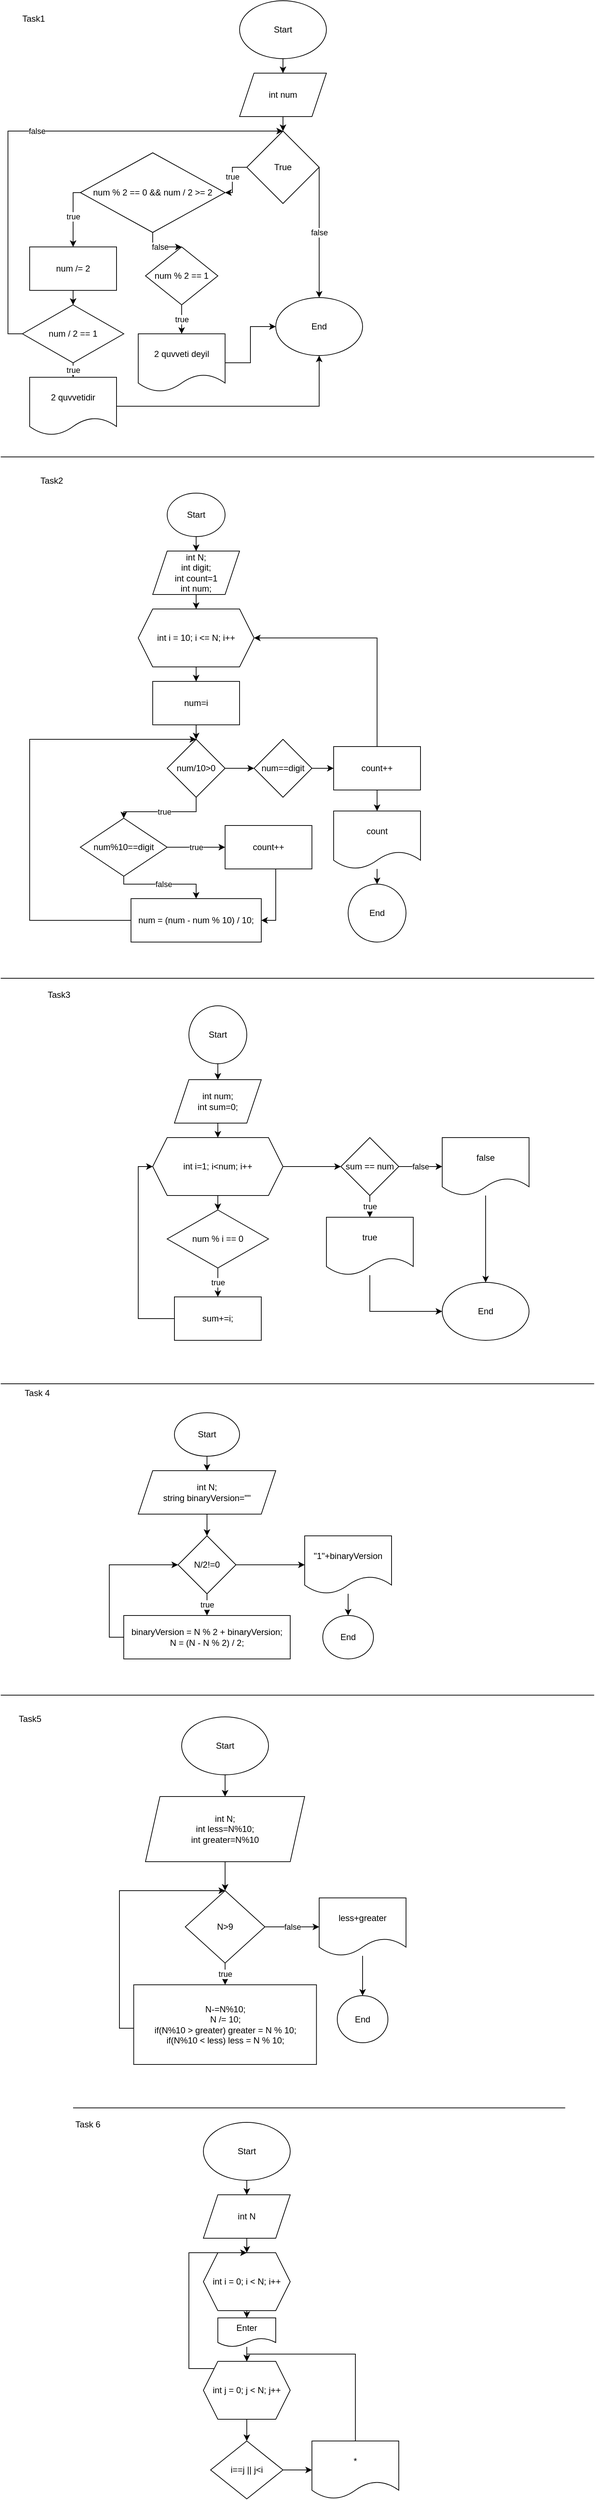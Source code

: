 <mxfile version="21.8.2" type="device">
  <diagram id="C5RBs43oDa-KdzZeNtuy" name="Page-1">
    <mxGraphModel dx="1175" dy="374" grid="1" gridSize="10" guides="1" tooltips="1" connect="1" arrows="1" fold="1" page="1" pageScale="1" pageWidth="827" pageHeight="1169" math="0" shadow="0">
      <root>
        <mxCell id="WIyWlLk6GJQsqaUBKTNV-0" />
        <mxCell id="WIyWlLk6GJQsqaUBKTNV-1" parent="WIyWlLk6GJQsqaUBKTNV-0" />
        <mxCell id="Xce7NXWaf9P5bJgNcWLV-2" value="" style="edgeStyle=orthogonalEdgeStyle;rounded=0;orthogonalLoop=1;jettySize=auto;html=1;" edge="1" parent="WIyWlLk6GJQsqaUBKTNV-1" source="Xce7NXWaf9P5bJgNcWLV-0" target="Xce7NXWaf9P5bJgNcWLV-1">
          <mxGeometry relative="1" as="geometry" />
        </mxCell>
        <mxCell id="Xce7NXWaf9P5bJgNcWLV-0" value="Start" style="ellipse;whiteSpace=wrap;html=1;" vertex="1" parent="WIyWlLk6GJQsqaUBKTNV-1">
          <mxGeometry x="310" y="10" width="120" height="80" as="geometry" />
        </mxCell>
        <mxCell id="Xce7NXWaf9P5bJgNcWLV-4" value="" style="edgeStyle=orthogonalEdgeStyle;rounded=0;orthogonalLoop=1;jettySize=auto;html=1;" edge="1" parent="WIyWlLk6GJQsqaUBKTNV-1" source="Xce7NXWaf9P5bJgNcWLV-1" target="Xce7NXWaf9P5bJgNcWLV-3">
          <mxGeometry relative="1" as="geometry" />
        </mxCell>
        <mxCell id="Xce7NXWaf9P5bJgNcWLV-1" value="int num" style="shape=parallelogram;perimeter=parallelogramPerimeter;whiteSpace=wrap;html=1;fixedSize=1;" vertex="1" parent="WIyWlLk6GJQsqaUBKTNV-1">
          <mxGeometry x="310" y="110" width="120" height="60" as="geometry" />
        </mxCell>
        <mxCell id="Xce7NXWaf9P5bJgNcWLV-6" value="true" style="edgeStyle=orthogonalEdgeStyle;rounded=0;orthogonalLoop=1;jettySize=auto;html=1;entryX=1;entryY=0.5;entryDx=0;entryDy=0;" edge="1" parent="WIyWlLk6GJQsqaUBKTNV-1" source="Xce7NXWaf9P5bJgNcWLV-3" target="Xce7NXWaf9P5bJgNcWLV-5">
          <mxGeometry relative="1" as="geometry" />
        </mxCell>
        <mxCell id="Xce7NXWaf9P5bJgNcWLV-22" value="false" style="edgeStyle=orthogonalEdgeStyle;rounded=0;orthogonalLoop=1;jettySize=auto;html=1;entryX=0.5;entryY=0;entryDx=0;entryDy=0;" edge="1" parent="WIyWlLk6GJQsqaUBKTNV-1" source="Xce7NXWaf9P5bJgNcWLV-3" target="Xce7NXWaf9P5bJgNcWLV-21">
          <mxGeometry relative="1" as="geometry">
            <Array as="points">
              <mxPoint x="420" y="420" />
            </Array>
          </mxGeometry>
        </mxCell>
        <mxCell id="Xce7NXWaf9P5bJgNcWLV-3" value="True" style="rhombus;whiteSpace=wrap;html=1;" vertex="1" parent="WIyWlLk6GJQsqaUBKTNV-1">
          <mxGeometry x="320" y="190" width="100" height="100" as="geometry" />
        </mxCell>
        <mxCell id="Xce7NXWaf9P5bJgNcWLV-8" value="true" style="edgeStyle=orthogonalEdgeStyle;rounded=0;orthogonalLoop=1;jettySize=auto;html=1;entryX=0.5;entryY=0;entryDx=0;entryDy=0;" edge="1" parent="WIyWlLk6GJQsqaUBKTNV-1" source="Xce7NXWaf9P5bJgNcWLV-5" target="Xce7NXWaf9P5bJgNcWLV-7">
          <mxGeometry relative="1" as="geometry">
            <Array as="points">
              <mxPoint x="80" y="275" />
            </Array>
          </mxGeometry>
        </mxCell>
        <mxCell id="Xce7NXWaf9P5bJgNcWLV-10" value="false" style="edgeStyle=orthogonalEdgeStyle;rounded=0;orthogonalLoop=1;jettySize=auto;html=1;" edge="1" parent="WIyWlLk6GJQsqaUBKTNV-1" source="Xce7NXWaf9P5bJgNcWLV-5" target="Xce7NXWaf9P5bJgNcWLV-9">
          <mxGeometry relative="1" as="geometry" />
        </mxCell>
        <mxCell id="Xce7NXWaf9P5bJgNcWLV-5" value="num % 2 == 0 &amp;amp;&amp;amp; num / 2 &amp;gt;= 2" style="rhombus;whiteSpace=wrap;html=1;" vertex="1" parent="WIyWlLk6GJQsqaUBKTNV-1">
          <mxGeometry x="90" y="220" width="200" height="110" as="geometry" />
        </mxCell>
        <mxCell id="Xce7NXWaf9P5bJgNcWLV-18" value="" style="edgeStyle=orthogonalEdgeStyle;rounded=0;orthogonalLoop=1;jettySize=auto;html=1;" edge="1" parent="WIyWlLk6GJQsqaUBKTNV-1" source="Xce7NXWaf9P5bJgNcWLV-7" target="Xce7NXWaf9P5bJgNcWLV-17">
          <mxGeometry relative="1" as="geometry" />
        </mxCell>
        <mxCell id="Xce7NXWaf9P5bJgNcWLV-7" value="num /= 2" style="rounded=0;whiteSpace=wrap;html=1;" vertex="1" parent="WIyWlLk6GJQsqaUBKTNV-1">
          <mxGeometry x="20" y="350" width="120" height="60" as="geometry" />
        </mxCell>
        <mxCell id="Xce7NXWaf9P5bJgNcWLV-13" value="true" style="edgeStyle=orthogonalEdgeStyle;rounded=0;orthogonalLoop=1;jettySize=auto;html=1;" edge="1" parent="WIyWlLk6GJQsqaUBKTNV-1" source="Xce7NXWaf9P5bJgNcWLV-9" target="Xce7NXWaf9P5bJgNcWLV-12">
          <mxGeometry relative="1" as="geometry" />
        </mxCell>
        <mxCell id="Xce7NXWaf9P5bJgNcWLV-9" value="num % 2 == 1" style="rhombus;whiteSpace=wrap;html=1;" vertex="1" parent="WIyWlLk6GJQsqaUBKTNV-1">
          <mxGeometry x="180" y="350" width="100" height="80" as="geometry" />
        </mxCell>
        <mxCell id="Xce7NXWaf9P5bJgNcWLV-24" style="edgeStyle=orthogonalEdgeStyle;rounded=0;orthogonalLoop=1;jettySize=auto;html=1;entryX=0;entryY=0.5;entryDx=0;entryDy=0;" edge="1" parent="WIyWlLk6GJQsqaUBKTNV-1" source="Xce7NXWaf9P5bJgNcWLV-12" target="Xce7NXWaf9P5bJgNcWLV-21">
          <mxGeometry relative="1" as="geometry" />
        </mxCell>
        <mxCell id="Xce7NXWaf9P5bJgNcWLV-12" value="2 quvveti deyil" style="shape=document;whiteSpace=wrap;html=1;boundedLbl=1;" vertex="1" parent="WIyWlLk6GJQsqaUBKTNV-1">
          <mxGeometry x="170" y="470" width="120" height="80" as="geometry" />
        </mxCell>
        <mxCell id="Xce7NXWaf9P5bJgNcWLV-20" value="true" style="edgeStyle=orthogonalEdgeStyle;rounded=0;orthogonalLoop=1;jettySize=auto;html=1;" edge="1" parent="WIyWlLk6GJQsqaUBKTNV-1" source="Xce7NXWaf9P5bJgNcWLV-17" target="Xce7NXWaf9P5bJgNcWLV-19">
          <mxGeometry relative="1" as="geometry" />
        </mxCell>
        <mxCell id="Xce7NXWaf9P5bJgNcWLV-25" value="false" style="edgeStyle=orthogonalEdgeStyle;rounded=0;orthogonalLoop=1;jettySize=auto;html=1;exitX=0;exitY=0.5;exitDx=0;exitDy=0;" edge="1" parent="WIyWlLk6GJQsqaUBKTNV-1" source="Xce7NXWaf9P5bJgNcWLV-17">
          <mxGeometry relative="1" as="geometry">
            <mxPoint x="370" y="190" as="targetPoint" />
            <mxPoint x="-10" y="470" as="sourcePoint" />
            <Array as="points">
              <mxPoint x="-10" y="470" />
              <mxPoint x="-10" y="190" />
            </Array>
          </mxGeometry>
        </mxCell>
        <mxCell id="Xce7NXWaf9P5bJgNcWLV-17" value="num / 2 == 1" style="rhombus;whiteSpace=wrap;html=1;rounded=0;" vertex="1" parent="WIyWlLk6GJQsqaUBKTNV-1">
          <mxGeometry x="10" y="430" width="140" height="80" as="geometry" />
        </mxCell>
        <mxCell id="Xce7NXWaf9P5bJgNcWLV-23" style="edgeStyle=orthogonalEdgeStyle;rounded=0;orthogonalLoop=1;jettySize=auto;html=1;entryX=0.5;entryY=1;entryDx=0;entryDy=0;" edge="1" parent="WIyWlLk6GJQsqaUBKTNV-1" source="Xce7NXWaf9P5bJgNcWLV-19" target="Xce7NXWaf9P5bJgNcWLV-21">
          <mxGeometry relative="1" as="geometry" />
        </mxCell>
        <mxCell id="Xce7NXWaf9P5bJgNcWLV-19" value="2 quvvetidir" style="shape=document;whiteSpace=wrap;html=1;boundedLbl=1;rounded=0;" vertex="1" parent="WIyWlLk6GJQsqaUBKTNV-1">
          <mxGeometry x="20" y="530" width="120" height="80" as="geometry" />
        </mxCell>
        <mxCell id="Xce7NXWaf9P5bJgNcWLV-21" value="End" style="ellipse;whiteSpace=wrap;html=1;" vertex="1" parent="WIyWlLk6GJQsqaUBKTNV-1">
          <mxGeometry x="360" y="420" width="120" height="80" as="geometry" />
        </mxCell>
        <mxCell id="Xce7NXWaf9P5bJgNcWLV-26" value="Task1" style="text;html=1;align=center;verticalAlign=middle;resizable=0;points=[];autosize=1;strokeColor=none;fillColor=none;" vertex="1" parent="WIyWlLk6GJQsqaUBKTNV-1">
          <mxGeometry y="20" width="50" height="30" as="geometry" />
        </mxCell>
        <mxCell id="Xce7NXWaf9P5bJgNcWLV-27" value="" style="endArrow=none;html=1;rounded=0;" edge="1" parent="WIyWlLk6GJQsqaUBKTNV-1">
          <mxGeometry width="50" height="50" relative="1" as="geometry">
            <mxPoint x="-20" y="640" as="sourcePoint" />
            <mxPoint x="800" y="640" as="targetPoint" />
          </mxGeometry>
        </mxCell>
        <mxCell id="Xce7NXWaf9P5bJgNcWLV-30" value="" style="edgeStyle=orthogonalEdgeStyle;rounded=0;orthogonalLoop=1;jettySize=auto;html=1;" edge="1" parent="WIyWlLk6GJQsqaUBKTNV-1" source="Xce7NXWaf9P5bJgNcWLV-28" target="Xce7NXWaf9P5bJgNcWLV-29">
          <mxGeometry relative="1" as="geometry" />
        </mxCell>
        <mxCell id="Xce7NXWaf9P5bJgNcWLV-28" value="Start" style="ellipse;whiteSpace=wrap;html=1;" vertex="1" parent="WIyWlLk6GJQsqaUBKTNV-1">
          <mxGeometry x="210" y="690" width="80" height="60" as="geometry" />
        </mxCell>
        <mxCell id="Xce7NXWaf9P5bJgNcWLV-34" value="" style="edgeStyle=orthogonalEdgeStyle;rounded=0;orthogonalLoop=1;jettySize=auto;html=1;" edge="1" parent="WIyWlLk6GJQsqaUBKTNV-1" source="Xce7NXWaf9P5bJgNcWLV-29" target="Xce7NXWaf9P5bJgNcWLV-33">
          <mxGeometry relative="1" as="geometry" />
        </mxCell>
        <mxCell id="Xce7NXWaf9P5bJgNcWLV-29" value="int N;&lt;br&gt;int digit;&lt;br&gt;int count=1&lt;br&gt;int num;" style="shape=parallelogram;perimeter=parallelogramPerimeter;whiteSpace=wrap;html=1;fixedSize=1;" vertex="1" parent="WIyWlLk6GJQsqaUBKTNV-1">
          <mxGeometry x="190" y="770" width="120" height="60" as="geometry" />
        </mxCell>
        <mxCell id="Xce7NXWaf9P5bJgNcWLV-36" value="" style="edgeStyle=orthogonalEdgeStyle;rounded=0;orthogonalLoop=1;jettySize=auto;html=1;" edge="1" parent="WIyWlLk6GJQsqaUBKTNV-1" source="Xce7NXWaf9P5bJgNcWLV-33" target="Xce7NXWaf9P5bJgNcWLV-35">
          <mxGeometry relative="1" as="geometry" />
        </mxCell>
        <mxCell id="Xce7NXWaf9P5bJgNcWLV-33" value="int i = 10; i &lt;= N; i++" style="shape=hexagon;perimeter=hexagonPerimeter2;whiteSpace=wrap;html=1;fixedSize=1;" vertex="1" parent="WIyWlLk6GJQsqaUBKTNV-1">
          <mxGeometry x="170" y="850" width="160" height="80" as="geometry" />
        </mxCell>
        <mxCell id="Xce7NXWaf9P5bJgNcWLV-38" value="" style="edgeStyle=orthogonalEdgeStyle;rounded=0;orthogonalLoop=1;jettySize=auto;html=1;" edge="1" parent="WIyWlLk6GJQsqaUBKTNV-1" source="Xce7NXWaf9P5bJgNcWLV-35" target="Xce7NXWaf9P5bJgNcWLV-37">
          <mxGeometry relative="1" as="geometry" />
        </mxCell>
        <mxCell id="Xce7NXWaf9P5bJgNcWLV-35" value="num=i" style="rounded=0;whiteSpace=wrap;html=1;" vertex="1" parent="WIyWlLk6GJQsqaUBKTNV-1">
          <mxGeometry x="190" y="950" width="120" height="60" as="geometry" />
        </mxCell>
        <mxCell id="Xce7NXWaf9P5bJgNcWLV-40" value="true" style="edgeStyle=orthogonalEdgeStyle;rounded=0;orthogonalLoop=1;jettySize=auto;html=1;" edge="1" parent="WIyWlLk6GJQsqaUBKTNV-1" source="Xce7NXWaf9P5bJgNcWLV-37" target="Xce7NXWaf9P5bJgNcWLV-39">
          <mxGeometry relative="1" as="geometry">
            <Array as="points">
              <mxPoint x="250" y="1130" />
              <mxPoint x="150" y="1130" />
            </Array>
          </mxGeometry>
        </mxCell>
        <mxCell id="Xce7NXWaf9P5bJgNcWLV-53" value="" style="edgeStyle=orthogonalEdgeStyle;rounded=0;orthogonalLoop=1;jettySize=auto;html=1;" edge="1" parent="WIyWlLk6GJQsqaUBKTNV-1" source="Xce7NXWaf9P5bJgNcWLV-37" target="Xce7NXWaf9P5bJgNcWLV-51">
          <mxGeometry relative="1" as="geometry" />
        </mxCell>
        <mxCell id="Xce7NXWaf9P5bJgNcWLV-37" value="num/10&amp;gt;0" style="rhombus;whiteSpace=wrap;html=1;rounded=0;" vertex="1" parent="WIyWlLk6GJQsqaUBKTNV-1">
          <mxGeometry x="210" y="1030" width="80" height="80" as="geometry" />
        </mxCell>
        <mxCell id="Xce7NXWaf9P5bJgNcWLV-42" value="true" style="edgeStyle=orthogonalEdgeStyle;rounded=0;orthogonalLoop=1;jettySize=auto;html=1;" edge="1" parent="WIyWlLk6GJQsqaUBKTNV-1" source="Xce7NXWaf9P5bJgNcWLV-39" target="Xce7NXWaf9P5bJgNcWLV-41">
          <mxGeometry relative="1" as="geometry" />
        </mxCell>
        <mxCell id="Xce7NXWaf9P5bJgNcWLV-45" value="false" style="edgeStyle=orthogonalEdgeStyle;rounded=0;orthogonalLoop=1;jettySize=auto;html=1;" edge="1" parent="WIyWlLk6GJQsqaUBKTNV-1" source="Xce7NXWaf9P5bJgNcWLV-39" target="Xce7NXWaf9P5bJgNcWLV-44">
          <mxGeometry relative="1" as="geometry">
            <Array as="points">
              <mxPoint x="150" y="1230" />
              <mxPoint x="250" y="1230" />
            </Array>
          </mxGeometry>
        </mxCell>
        <mxCell id="Xce7NXWaf9P5bJgNcWLV-39" value="num%10==digit" style="rhombus;whiteSpace=wrap;html=1;rounded=0;" vertex="1" parent="WIyWlLk6GJQsqaUBKTNV-1">
          <mxGeometry x="90" y="1139" width="120" height="80" as="geometry" />
        </mxCell>
        <mxCell id="Xce7NXWaf9P5bJgNcWLV-46" style="edgeStyle=orthogonalEdgeStyle;rounded=0;orthogonalLoop=1;jettySize=auto;html=1;entryX=1;entryY=0.5;entryDx=0;entryDy=0;" edge="1" parent="WIyWlLk6GJQsqaUBKTNV-1" source="Xce7NXWaf9P5bJgNcWLV-41" target="Xce7NXWaf9P5bJgNcWLV-44">
          <mxGeometry relative="1" as="geometry">
            <Array as="points">
              <mxPoint x="360" y="1280" />
            </Array>
          </mxGeometry>
        </mxCell>
        <mxCell id="Xce7NXWaf9P5bJgNcWLV-41" value="count++" style="whiteSpace=wrap;html=1;rounded=0;" vertex="1" parent="WIyWlLk6GJQsqaUBKTNV-1">
          <mxGeometry x="290" y="1149" width="120" height="60" as="geometry" />
        </mxCell>
        <mxCell id="Xce7NXWaf9P5bJgNcWLV-48" style="edgeStyle=orthogonalEdgeStyle;rounded=0;orthogonalLoop=1;jettySize=auto;html=1;entryX=0.5;entryY=0;entryDx=0;entryDy=0;" edge="1" parent="WIyWlLk6GJQsqaUBKTNV-1" source="Xce7NXWaf9P5bJgNcWLV-44" target="Xce7NXWaf9P5bJgNcWLV-37">
          <mxGeometry relative="1" as="geometry">
            <Array as="points">
              <mxPoint x="20" y="1280" />
              <mxPoint x="20" y="1030" />
            </Array>
          </mxGeometry>
        </mxCell>
        <mxCell id="Xce7NXWaf9P5bJgNcWLV-44" value="num = (num - num % 10) / 10;" style="whiteSpace=wrap;html=1;rounded=0;" vertex="1" parent="WIyWlLk6GJQsqaUBKTNV-1">
          <mxGeometry x="160" y="1250" width="180" height="60" as="geometry" />
        </mxCell>
        <mxCell id="Xce7NXWaf9P5bJgNcWLV-55" value="" style="edgeStyle=orthogonalEdgeStyle;rounded=0;orthogonalLoop=1;jettySize=auto;html=1;" edge="1" parent="WIyWlLk6GJQsqaUBKTNV-1" source="Xce7NXWaf9P5bJgNcWLV-51" target="Xce7NXWaf9P5bJgNcWLV-54">
          <mxGeometry relative="1" as="geometry" />
        </mxCell>
        <mxCell id="Xce7NXWaf9P5bJgNcWLV-51" value="num==digit" style="rhombus;whiteSpace=wrap;html=1;" vertex="1" parent="WIyWlLk6GJQsqaUBKTNV-1">
          <mxGeometry x="330" y="1030" width="80" height="80" as="geometry" />
        </mxCell>
        <mxCell id="Xce7NXWaf9P5bJgNcWLV-57" style="edgeStyle=orthogonalEdgeStyle;rounded=0;orthogonalLoop=1;jettySize=auto;html=1;entryX=1;entryY=0.5;entryDx=0;entryDy=0;" edge="1" parent="WIyWlLk6GJQsqaUBKTNV-1" source="Xce7NXWaf9P5bJgNcWLV-54" target="Xce7NXWaf9P5bJgNcWLV-33">
          <mxGeometry relative="1" as="geometry">
            <Array as="points">
              <mxPoint x="500" y="890" />
            </Array>
          </mxGeometry>
        </mxCell>
        <mxCell id="Xce7NXWaf9P5bJgNcWLV-59" value="" style="edgeStyle=orthogonalEdgeStyle;rounded=0;orthogonalLoop=1;jettySize=auto;html=1;" edge="1" parent="WIyWlLk6GJQsqaUBKTNV-1" source="Xce7NXWaf9P5bJgNcWLV-54" target="Xce7NXWaf9P5bJgNcWLV-58">
          <mxGeometry relative="1" as="geometry" />
        </mxCell>
        <mxCell id="Xce7NXWaf9P5bJgNcWLV-54" value="count++" style="whiteSpace=wrap;html=1;" vertex="1" parent="WIyWlLk6GJQsqaUBKTNV-1">
          <mxGeometry x="440" y="1040" width="120" height="60" as="geometry" />
        </mxCell>
        <mxCell id="Xce7NXWaf9P5bJgNcWLV-61" value="" style="edgeStyle=orthogonalEdgeStyle;rounded=0;orthogonalLoop=1;jettySize=auto;html=1;" edge="1" parent="WIyWlLk6GJQsqaUBKTNV-1" source="Xce7NXWaf9P5bJgNcWLV-58" target="Xce7NXWaf9P5bJgNcWLV-60">
          <mxGeometry relative="1" as="geometry" />
        </mxCell>
        <mxCell id="Xce7NXWaf9P5bJgNcWLV-58" value="count" style="shape=document;whiteSpace=wrap;html=1;boundedLbl=1;" vertex="1" parent="WIyWlLk6GJQsqaUBKTNV-1">
          <mxGeometry x="440" y="1129" width="120" height="80" as="geometry" />
        </mxCell>
        <mxCell id="Xce7NXWaf9P5bJgNcWLV-60" value="End" style="ellipse;whiteSpace=wrap;html=1;" vertex="1" parent="WIyWlLk6GJQsqaUBKTNV-1">
          <mxGeometry x="460" y="1230" width="80" height="80" as="geometry" />
        </mxCell>
        <mxCell id="Xce7NXWaf9P5bJgNcWLV-62" value="" style="endArrow=none;html=1;rounded=0;" edge="1" parent="WIyWlLk6GJQsqaUBKTNV-1">
          <mxGeometry width="50" height="50" relative="1" as="geometry">
            <mxPoint x="-20" y="1360" as="sourcePoint" />
            <mxPoint x="800" y="1360" as="targetPoint" />
          </mxGeometry>
        </mxCell>
        <mxCell id="Xce7NXWaf9P5bJgNcWLV-63" value="Task2" style="text;html=1;align=center;verticalAlign=middle;resizable=0;points=[];autosize=1;strokeColor=none;fillColor=none;" vertex="1" parent="WIyWlLk6GJQsqaUBKTNV-1">
          <mxGeometry x="25" y="658" width="50" height="30" as="geometry" />
        </mxCell>
        <mxCell id="Xce7NXWaf9P5bJgNcWLV-65" value="Task3" style="text;html=1;align=center;verticalAlign=middle;resizable=0;points=[];autosize=1;strokeColor=none;fillColor=none;" vertex="1" parent="WIyWlLk6GJQsqaUBKTNV-1">
          <mxGeometry x="35" y="1368" width="50" height="30" as="geometry" />
        </mxCell>
        <mxCell id="Xce7NXWaf9P5bJgNcWLV-68" value="" style="edgeStyle=orthogonalEdgeStyle;rounded=0;orthogonalLoop=1;jettySize=auto;html=1;" edge="1" parent="WIyWlLk6GJQsqaUBKTNV-1" source="Xce7NXWaf9P5bJgNcWLV-66" target="Xce7NXWaf9P5bJgNcWLV-67">
          <mxGeometry relative="1" as="geometry" />
        </mxCell>
        <mxCell id="Xce7NXWaf9P5bJgNcWLV-66" value="Start" style="ellipse;whiteSpace=wrap;html=1;aspect=fixed;" vertex="1" parent="WIyWlLk6GJQsqaUBKTNV-1">
          <mxGeometry x="240" y="1398" width="80" height="80" as="geometry" />
        </mxCell>
        <mxCell id="Xce7NXWaf9P5bJgNcWLV-70" value="" style="edgeStyle=orthogonalEdgeStyle;rounded=0;orthogonalLoop=1;jettySize=auto;html=1;" edge="1" parent="WIyWlLk6GJQsqaUBKTNV-1" source="Xce7NXWaf9P5bJgNcWLV-67" target="Xce7NXWaf9P5bJgNcWLV-69">
          <mxGeometry relative="1" as="geometry" />
        </mxCell>
        <mxCell id="Xce7NXWaf9P5bJgNcWLV-67" value="int num;&lt;br&gt;int sum=0;" style="shape=parallelogram;perimeter=parallelogramPerimeter;whiteSpace=wrap;html=1;fixedSize=1;" vertex="1" parent="WIyWlLk6GJQsqaUBKTNV-1">
          <mxGeometry x="220" y="1500" width="120" height="60" as="geometry" />
        </mxCell>
        <mxCell id="Xce7NXWaf9P5bJgNcWLV-72" value="" style="edgeStyle=orthogonalEdgeStyle;rounded=0;orthogonalLoop=1;jettySize=auto;html=1;" edge="1" parent="WIyWlLk6GJQsqaUBKTNV-1" source="Xce7NXWaf9P5bJgNcWLV-69" target="Xce7NXWaf9P5bJgNcWLV-71">
          <mxGeometry relative="1" as="geometry" />
        </mxCell>
        <mxCell id="Xce7NXWaf9P5bJgNcWLV-77" value="" style="edgeStyle=orthogonalEdgeStyle;rounded=0;orthogonalLoop=1;jettySize=auto;html=1;" edge="1" parent="WIyWlLk6GJQsqaUBKTNV-1" source="Xce7NXWaf9P5bJgNcWLV-69" target="Xce7NXWaf9P5bJgNcWLV-76">
          <mxGeometry relative="1" as="geometry" />
        </mxCell>
        <mxCell id="Xce7NXWaf9P5bJgNcWLV-69" value="int i=1; i&amp;lt;num; i++" style="shape=hexagon;perimeter=hexagonPerimeter2;whiteSpace=wrap;html=1;fixedSize=1;" vertex="1" parent="WIyWlLk6GJQsqaUBKTNV-1">
          <mxGeometry x="190" y="1580" width="180" height="80" as="geometry" />
        </mxCell>
        <mxCell id="Xce7NXWaf9P5bJgNcWLV-74" value="true" style="edgeStyle=orthogonalEdgeStyle;rounded=0;orthogonalLoop=1;jettySize=auto;html=1;" edge="1" parent="WIyWlLk6GJQsqaUBKTNV-1" source="Xce7NXWaf9P5bJgNcWLV-71" target="Xce7NXWaf9P5bJgNcWLV-73">
          <mxGeometry relative="1" as="geometry" />
        </mxCell>
        <mxCell id="Xce7NXWaf9P5bJgNcWLV-71" value="num % i == 0" style="rhombus;whiteSpace=wrap;html=1;" vertex="1" parent="WIyWlLk6GJQsqaUBKTNV-1">
          <mxGeometry x="210" y="1680" width="140" height="80" as="geometry" />
        </mxCell>
        <mxCell id="Xce7NXWaf9P5bJgNcWLV-75" style="edgeStyle=orthogonalEdgeStyle;rounded=0;orthogonalLoop=1;jettySize=auto;html=1;entryX=0;entryY=0.5;entryDx=0;entryDy=0;" edge="1" parent="WIyWlLk6GJQsqaUBKTNV-1" source="Xce7NXWaf9P5bJgNcWLV-73" target="Xce7NXWaf9P5bJgNcWLV-69">
          <mxGeometry relative="1" as="geometry">
            <Array as="points">
              <mxPoint x="170" y="1830" />
              <mxPoint x="170" y="1620" />
            </Array>
          </mxGeometry>
        </mxCell>
        <mxCell id="Xce7NXWaf9P5bJgNcWLV-73" value="sum+=i;" style="whiteSpace=wrap;html=1;" vertex="1" parent="WIyWlLk6GJQsqaUBKTNV-1">
          <mxGeometry x="220" y="1800" width="120" height="60" as="geometry" />
        </mxCell>
        <mxCell id="Xce7NXWaf9P5bJgNcWLV-79" value="true" style="edgeStyle=orthogonalEdgeStyle;rounded=0;orthogonalLoop=1;jettySize=auto;html=1;" edge="1" parent="WIyWlLk6GJQsqaUBKTNV-1" source="Xce7NXWaf9P5bJgNcWLV-76" target="Xce7NXWaf9P5bJgNcWLV-78">
          <mxGeometry relative="1" as="geometry" />
        </mxCell>
        <mxCell id="Xce7NXWaf9P5bJgNcWLV-81" value="false" style="edgeStyle=orthogonalEdgeStyle;rounded=0;orthogonalLoop=1;jettySize=auto;html=1;" edge="1" parent="WIyWlLk6GJQsqaUBKTNV-1" source="Xce7NXWaf9P5bJgNcWLV-76" target="Xce7NXWaf9P5bJgNcWLV-80">
          <mxGeometry relative="1" as="geometry" />
        </mxCell>
        <mxCell id="Xce7NXWaf9P5bJgNcWLV-76" value="sum == num" style="rhombus;whiteSpace=wrap;html=1;" vertex="1" parent="WIyWlLk6GJQsqaUBKTNV-1">
          <mxGeometry x="450" y="1580" width="80" height="80" as="geometry" />
        </mxCell>
        <mxCell id="Xce7NXWaf9P5bJgNcWLV-83" style="edgeStyle=orthogonalEdgeStyle;rounded=0;orthogonalLoop=1;jettySize=auto;html=1;entryX=0;entryY=0.5;entryDx=0;entryDy=0;" edge="1" parent="WIyWlLk6GJQsqaUBKTNV-1" source="Xce7NXWaf9P5bJgNcWLV-78" target="Xce7NXWaf9P5bJgNcWLV-82">
          <mxGeometry relative="1" as="geometry">
            <Array as="points">
              <mxPoint x="490" y="1820" />
            </Array>
          </mxGeometry>
        </mxCell>
        <mxCell id="Xce7NXWaf9P5bJgNcWLV-78" value="true" style="shape=document;whiteSpace=wrap;html=1;boundedLbl=1;" vertex="1" parent="WIyWlLk6GJQsqaUBKTNV-1">
          <mxGeometry x="430" y="1690" width="120" height="80" as="geometry" />
        </mxCell>
        <mxCell id="Xce7NXWaf9P5bJgNcWLV-84" style="edgeStyle=orthogonalEdgeStyle;rounded=0;orthogonalLoop=1;jettySize=auto;html=1;entryX=0.5;entryY=0;entryDx=0;entryDy=0;" edge="1" parent="WIyWlLk6GJQsqaUBKTNV-1" source="Xce7NXWaf9P5bJgNcWLV-80" target="Xce7NXWaf9P5bJgNcWLV-82">
          <mxGeometry relative="1" as="geometry" />
        </mxCell>
        <mxCell id="Xce7NXWaf9P5bJgNcWLV-80" value="false" style="shape=document;whiteSpace=wrap;html=1;boundedLbl=1;" vertex="1" parent="WIyWlLk6GJQsqaUBKTNV-1">
          <mxGeometry x="590" y="1580" width="120" height="80" as="geometry" />
        </mxCell>
        <mxCell id="Xce7NXWaf9P5bJgNcWLV-82" value="End" style="ellipse;whiteSpace=wrap;html=1;" vertex="1" parent="WIyWlLk6GJQsqaUBKTNV-1">
          <mxGeometry x="590" y="1780" width="120" height="80" as="geometry" />
        </mxCell>
        <mxCell id="Xce7NXWaf9P5bJgNcWLV-86" value="" style="endArrow=none;html=1;rounded=0;" edge="1" parent="WIyWlLk6GJQsqaUBKTNV-1">
          <mxGeometry width="50" height="50" relative="1" as="geometry">
            <mxPoint x="-20" y="1920" as="sourcePoint" />
            <mxPoint x="800" y="1920" as="targetPoint" />
          </mxGeometry>
        </mxCell>
        <mxCell id="Xce7NXWaf9P5bJgNcWLV-87" value="Task 4" style="text;html=1;align=center;verticalAlign=middle;resizable=0;points=[];autosize=1;strokeColor=none;fillColor=none;" vertex="1" parent="WIyWlLk6GJQsqaUBKTNV-1">
          <mxGeometry y="1918" width="60" height="30" as="geometry" />
        </mxCell>
        <mxCell id="Xce7NXWaf9P5bJgNcWLV-90" value="" style="edgeStyle=orthogonalEdgeStyle;rounded=0;orthogonalLoop=1;jettySize=auto;html=1;" edge="1" parent="WIyWlLk6GJQsqaUBKTNV-1" source="Xce7NXWaf9P5bJgNcWLV-88" target="Xce7NXWaf9P5bJgNcWLV-89">
          <mxGeometry relative="1" as="geometry" />
        </mxCell>
        <mxCell id="Xce7NXWaf9P5bJgNcWLV-88" value="Start" style="ellipse;whiteSpace=wrap;html=1;" vertex="1" parent="WIyWlLk6GJQsqaUBKTNV-1">
          <mxGeometry x="220" y="1960" width="90" height="60" as="geometry" />
        </mxCell>
        <mxCell id="Xce7NXWaf9P5bJgNcWLV-92" value="" style="edgeStyle=orthogonalEdgeStyle;rounded=0;orthogonalLoop=1;jettySize=auto;html=1;" edge="1" parent="WIyWlLk6GJQsqaUBKTNV-1" source="Xce7NXWaf9P5bJgNcWLV-89" target="Xce7NXWaf9P5bJgNcWLV-91">
          <mxGeometry relative="1" as="geometry" />
        </mxCell>
        <mxCell id="Xce7NXWaf9P5bJgNcWLV-89" value="int N;&lt;br&gt;string binaryVersion=&quot;&quot;" style="shape=parallelogram;perimeter=parallelogramPerimeter;whiteSpace=wrap;html=1;fixedSize=1;" vertex="1" parent="WIyWlLk6GJQsqaUBKTNV-1">
          <mxGeometry x="170" y="2040" width="190" height="60" as="geometry" />
        </mxCell>
        <mxCell id="Xce7NXWaf9P5bJgNcWLV-94" value="true" style="edgeStyle=orthogonalEdgeStyle;rounded=0;orthogonalLoop=1;jettySize=auto;html=1;" edge="1" parent="WIyWlLk6GJQsqaUBKTNV-1" source="Xce7NXWaf9P5bJgNcWLV-91" target="Xce7NXWaf9P5bJgNcWLV-93">
          <mxGeometry relative="1" as="geometry" />
        </mxCell>
        <mxCell id="Xce7NXWaf9P5bJgNcWLV-97" value="" style="edgeStyle=orthogonalEdgeStyle;rounded=0;orthogonalLoop=1;jettySize=auto;html=1;" edge="1" parent="WIyWlLk6GJQsqaUBKTNV-1" source="Xce7NXWaf9P5bJgNcWLV-91" target="Xce7NXWaf9P5bJgNcWLV-96">
          <mxGeometry relative="1" as="geometry" />
        </mxCell>
        <mxCell id="Xce7NXWaf9P5bJgNcWLV-91" value="N/2!=0" style="rhombus;whiteSpace=wrap;html=1;" vertex="1" parent="WIyWlLk6GJQsqaUBKTNV-1">
          <mxGeometry x="225" y="2130" width="80" height="80" as="geometry" />
        </mxCell>
        <mxCell id="Xce7NXWaf9P5bJgNcWLV-95" style="edgeStyle=orthogonalEdgeStyle;rounded=0;orthogonalLoop=1;jettySize=auto;html=1;entryX=0;entryY=0.5;entryDx=0;entryDy=0;" edge="1" parent="WIyWlLk6GJQsqaUBKTNV-1" source="Xce7NXWaf9P5bJgNcWLV-93" target="Xce7NXWaf9P5bJgNcWLV-91">
          <mxGeometry relative="1" as="geometry">
            <Array as="points">
              <mxPoint x="130" y="2270" />
              <mxPoint x="130" y="2170" />
            </Array>
          </mxGeometry>
        </mxCell>
        <mxCell id="Xce7NXWaf9P5bJgNcWLV-93" value="binaryVersion = N % 2 + binaryVersion;&#xa;N = (N - N % 2) / 2;" style="whiteSpace=wrap;html=1;" vertex="1" parent="WIyWlLk6GJQsqaUBKTNV-1">
          <mxGeometry x="150" y="2240" width="230" height="60" as="geometry" />
        </mxCell>
        <mxCell id="Xce7NXWaf9P5bJgNcWLV-99" value="" style="edgeStyle=orthogonalEdgeStyle;rounded=0;orthogonalLoop=1;jettySize=auto;html=1;" edge="1" parent="WIyWlLk6GJQsqaUBKTNV-1" source="Xce7NXWaf9P5bJgNcWLV-96" target="Xce7NXWaf9P5bJgNcWLV-98">
          <mxGeometry relative="1" as="geometry" />
        </mxCell>
        <mxCell id="Xce7NXWaf9P5bJgNcWLV-96" value="&quot;1&quot;+binaryVersion" style="shape=document;whiteSpace=wrap;html=1;boundedLbl=1;" vertex="1" parent="WIyWlLk6GJQsqaUBKTNV-1">
          <mxGeometry x="400" y="2130" width="120" height="80" as="geometry" />
        </mxCell>
        <mxCell id="Xce7NXWaf9P5bJgNcWLV-98" value="End" style="ellipse;whiteSpace=wrap;html=1;" vertex="1" parent="WIyWlLk6GJQsqaUBKTNV-1">
          <mxGeometry x="425" y="2240" width="70" height="60" as="geometry" />
        </mxCell>
        <mxCell id="Xce7NXWaf9P5bJgNcWLV-100" value="" style="endArrow=none;html=1;rounded=0;" edge="1" parent="WIyWlLk6GJQsqaUBKTNV-1">
          <mxGeometry width="50" height="50" relative="1" as="geometry">
            <mxPoint x="-20" y="2350" as="sourcePoint" />
            <mxPoint x="800" y="2350" as="targetPoint" />
          </mxGeometry>
        </mxCell>
        <mxCell id="Xce7NXWaf9P5bJgNcWLV-101" value="Task5" style="text;html=1;align=center;verticalAlign=middle;resizable=0;points=[];autosize=1;strokeColor=none;fillColor=none;" vertex="1" parent="WIyWlLk6GJQsqaUBKTNV-1">
          <mxGeometry x="-5" y="2368" width="50" height="30" as="geometry" />
        </mxCell>
        <mxCell id="Xce7NXWaf9P5bJgNcWLV-104" value="" style="edgeStyle=orthogonalEdgeStyle;rounded=0;orthogonalLoop=1;jettySize=auto;html=1;" edge="1" parent="WIyWlLk6GJQsqaUBKTNV-1" source="Xce7NXWaf9P5bJgNcWLV-102" target="Xce7NXWaf9P5bJgNcWLV-103">
          <mxGeometry relative="1" as="geometry" />
        </mxCell>
        <mxCell id="Xce7NXWaf9P5bJgNcWLV-102" value="Start" style="ellipse;whiteSpace=wrap;html=1;" vertex="1" parent="WIyWlLk6GJQsqaUBKTNV-1">
          <mxGeometry x="230" y="2380" width="120" height="80" as="geometry" />
        </mxCell>
        <mxCell id="Xce7NXWaf9P5bJgNcWLV-106" value="" style="edgeStyle=orthogonalEdgeStyle;rounded=0;orthogonalLoop=1;jettySize=auto;html=1;" edge="1" parent="WIyWlLk6GJQsqaUBKTNV-1" source="Xce7NXWaf9P5bJgNcWLV-103" target="Xce7NXWaf9P5bJgNcWLV-105">
          <mxGeometry relative="1" as="geometry" />
        </mxCell>
        <mxCell id="Xce7NXWaf9P5bJgNcWLV-103" value="int N;&lt;br&gt;int less=N%10;&lt;br&gt;int greater=N%10" style="shape=parallelogram;perimeter=parallelogramPerimeter;whiteSpace=wrap;html=1;fixedSize=1;" vertex="1" parent="WIyWlLk6GJQsqaUBKTNV-1">
          <mxGeometry x="180" y="2490" width="220" height="90" as="geometry" />
        </mxCell>
        <mxCell id="Xce7NXWaf9P5bJgNcWLV-108" value="true" style="edgeStyle=orthogonalEdgeStyle;rounded=0;orthogonalLoop=1;jettySize=auto;html=1;" edge="1" parent="WIyWlLk6GJQsqaUBKTNV-1" source="Xce7NXWaf9P5bJgNcWLV-105" target="Xce7NXWaf9P5bJgNcWLV-107">
          <mxGeometry relative="1" as="geometry" />
        </mxCell>
        <mxCell id="Xce7NXWaf9P5bJgNcWLV-111" value="false" style="edgeStyle=orthogonalEdgeStyle;rounded=0;orthogonalLoop=1;jettySize=auto;html=1;" edge="1" parent="WIyWlLk6GJQsqaUBKTNV-1" source="Xce7NXWaf9P5bJgNcWLV-105" target="Xce7NXWaf9P5bJgNcWLV-110">
          <mxGeometry relative="1" as="geometry" />
        </mxCell>
        <mxCell id="Xce7NXWaf9P5bJgNcWLV-105" value="N&amp;gt;9" style="rhombus;whiteSpace=wrap;html=1;" vertex="1" parent="WIyWlLk6GJQsqaUBKTNV-1">
          <mxGeometry x="235" y="2620" width="110" height="100" as="geometry" />
        </mxCell>
        <mxCell id="Xce7NXWaf9P5bJgNcWLV-109" style="edgeStyle=orthogonalEdgeStyle;rounded=0;orthogonalLoop=1;jettySize=auto;html=1;entryX=0.5;entryY=0;entryDx=0;entryDy=0;" edge="1" parent="WIyWlLk6GJQsqaUBKTNV-1" source="Xce7NXWaf9P5bJgNcWLV-107" target="Xce7NXWaf9P5bJgNcWLV-105">
          <mxGeometry relative="1" as="geometry">
            <Array as="points">
              <mxPoint x="144" y="2810" />
              <mxPoint x="144" y="2620" />
            </Array>
          </mxGeometry>
        </mxCell>
        <mxCell id="Xce7NXWaf9P5bJgNcWLV-107" value="N-=N%10;&#xa;N /= 10;&#xa;if(N%10 &gt; greater) greater = N % 10;&#xa;if(N%10 &lt; less) less = N % 10;" style="whiteSpace=wrap;html=1;" vertex="1" parent="WIyWlLk6GJQsqaUBKTNV-1">
          <mxGeometry x="163.75" y="2750" width="252.5" height="110" as="geometry" />
        </mxCell>
        <mxCell id="Xce7NXWaf9P5bJgNcWLV-113" value="" style="edgeStyle=orthogonalEdgeStyle;rounded=0;orthogonalLoop=1;jettySize=auto;html=1;" edge="1" parent="WIyWlLk6GJQsqaUBKTNV-1" source="Xce7NXWaf9P5bJgNcWLV-110" target="Xce7NXWaf9P5bJgNcWLV-112">
          <mxGeometry relative="1" as="geometry" />
        </mxCell>
        <mxCell id="Xce7NXWaf9P5bJgNcWLV-110" value="less+greater" style="shape=document;whiteSpace=wrap;html=1;boundedLbl=1;" vertex="1" parent="WIyWlLk6GJQsqaUBKTNV-1">
          <mxGeometry x="420" y="2630" width="120" height="80" as="geometry" />
        </mxCell>
        <mxCell id="Xce7NXWaf9P5bJgNcWLV-112" value="End" style="ellipse;whiteSpace=wrap;html=1;" vertex="1" parent="WIyWlLk6GJQsqaUBKTNV-1">
          <mxGeometry x="445" y="2765" width="70" height="65" as="geometry" />
        </mxCell>
        <mxCell id="Xce7NXWaf9P5bJgNcWLV-114" value="" style="endArrow=none;html=1;rounded=0;" edge="1" parent="WIyWlLk6GJQsqaUBKTNV-1">
          <mxGeometry width="50" height="50" relative="1" as="geometry">
            <mxPoint x="80" y="2920" as="sourcePoint" />
            <mxPoint x="760" y="2920" as="targetPoint" />
          </mxGeometry>
        </mxCell>
        <mxCell id="Xce7NXWaf9P5bJgNcWLV-115" value="Task 6" style="text;html=1;align=center;verticalAlign=middle;resizable=0;points=[];autosize=1;strokeColor=none;fillColor=none;" vertex="1" parent="WIyWlLk6GJQsqaUBKTNV-1">
          <mxGeometry x="70" y="2928" width="60" height="30" as="geometry" />
        </mxCell>
        <mxCell id="Xce7NXWaf9P5bJgNcWLV-118" value="" style="edgeStyle=orthogonalEdgeStyle;rounded=0;orthogonalLoop=1;jettySize=auto;html=1;" edge="1" parent="WIyWlLk6GJQsqaUBKTNV-1" source="Xce7NXWaf9P5bJgNcWLV-116" target="Xce7NXWaf9P5bJgNcWLV-117">
          <mxGeometry relative="1" as="geometry" />
        </mxCell>
        <mxCell id="Xce7NXWaf9P5bJgNcWLV-116" value="Start" style="ellipse;whiteSpace=wrap;html=1;" vertex="1" parent="WIyWlLk6GJQsqaUBKTNV-1">
          <mxGeometry x="260" y="2940" width="120" height="80" as="geometry" />
        </mxCell>
        <mxCell id="Xce7NXWaf9P5bJgNcWLV-120" value="" style="edgeStyle=orthogonalEdgeStyle;rounded=0;orthogonalLoop=1;jettySize=auto;html=1;" edge="1" parent="WIyWlLk6GJQsqaUBKTNV-1" source="Xce7NXWaf9P5bJgNcWLV-117" target="Xce7NXWaf9P5bJgNcWLV-119">
          <mxGeometry relative="1" as="geometry" />
        </mxCell>
        <mxCell id="Xce7NXWaf9P5bJgNcWLV-117" value="int N" style="shape=parallelogram;perimeter=parallelogramPerimeter;whiteSpace=wrap;html=1;fixedSize=1;" vertex="1" parent="WIyWlLk6GJQsqaUBKTNV-1">
          <mxGeometry x="260" y="3040" width="120" height="60" as="geometry" />
        </mxCell>
        <mxCell id="Xce7NXWaf9P5bJgNcWLV-131" value="" style="edgeStyle=orthogonalEdgeStyle;rounded=0;orthogonalLoop=1;jettySize=auto;html=1;" edge="1" parent="WIyWlLk6GJQsqaUBKTNV-1" source="Xce7NXWaf9P5bJgNcWLV-119" target="Xce7NXWaf9P5bJgNcWLV-130">
          <mxGeometry relative="1" as="geometry" />
        </mxCell>
        <mxCell id="Xce7NXWaf9P5bJgNcWLV-119" value="int i = 0; i &amp;lt; N; i++" style="shape=hexagon;perimeter=hexagonPerimeter2;whiteSpace=wrap;html=1;fixedSize=1;" vertex="1" parent="WIyWlLk6GJQsqaUBKTNV-1">
          <mxGeometry x="260" y="3120" width="120" height="80" as="geometry" />
        </mxCell>
        <mxCell id="Xce7NXWaf9P5bJgNcWLV-124" value="" style="edgeStyle=orthogonalEdgeStyle;rounded=0;orthogonalLoop=1;jettySize=auto;html=1;" edge="1" parent="WIyWlLk6GJQsqaUBKTNV-1" source="Xce7NXWaf9P5bJgNcWLV-121" target="Xce7NXWaf9P5bJgNcWLV-123">
          <mxGeometry relative="1" as="geometry" />
        </mxCell>
        <mxCell id="Xce7NXWaf9P5bJgNcWLV-129" style="edgeStyle=orthogonalEdgeStyle;rounded=0;orthogonalLoop=1;jettySize=auto;html=1;entryX=0.5;entryY=0;entryDx=0;entryDy=0;" edge="1" parent="WIyWlLk6GJQsqaUBKTNV-1" source="Xce7NXWaf9P5bJgNcWLV-121" target="Xce7NXWaf9P5bJgNcWLV-119">
          <mxGeometry relative="1" as="geometry">
            <Array as="points">
              <mxPoint x="240" y="3280" />
              <mxPoint x="240" y="3120" />
              <mxPoint x="320" y="3120" />
            </Array>
          </mxGeometry>
        </mxCell>
        <mxCell id="Xce7NXWaf9P5bJgNcWLV-121" value="int j = 0; j &amp;lt; N; j++" style="shape=hexagon;perimeter=hexagonPerimeter2;whiteSpace=wrap;html=1;fixedSize=1;" vertex="1" parent="WIyWlLk6GJQsqaUBKTNV-1">
          <mxGeometry x="260" y="3270" width="120" height="80" as="geometry" />
        </mxCell>
        <mxCell id="Xce7NXWaf9P5bJgNcWLV-126" value="" style="edgeStyle=orthogonalEdgeStyle;rounded=0;orthogonalLoop=1;jettySize=auto;html=1;" edge="1" parent="WIyWlLk6GJQsqaUBKTNV-1" source="Xce7NXWaf9P5bJgNcWLV-123" target="Xce7NXWaf9P5bJgNcWLV-125">
          <mxGeometry relative="1" as="geometry" />
        </mxCell>
        <mxCell id="Xce7NXWaf9P5bJgNcWLV-123" value="i==j || j&amp;lt;i" style="rhombus;whiteSpace=wrap;html=1;" vertex="1" parent="WIyWlLk6GJQsqaUBKTNV-1">
          <mxGeometry x="270" y="3380" width="100" height="80" as="geometry" />
        </mxCell>
        <mxCell id="Xce7NXWaf9P5bJgNcWLV-128" style="edgeStyle=orthogonalEdgeStyle;rounded=0;orthogonalLoop=1;jettySize=auto;html=1;entryX=0.5;entryY=0;entryDx=0;entryDy=0;" edge="1" parent="WIyWlLk6GJQsqaUBKTNV-1" source="Xce7NXWaf9P5bJgNcWLV-125" target="Xce7NXWaf9P5bJgNcWLV-121">
          <mxGeometry relative="1" as="geometry">
            <mxPoint x="320" y="3240" as="targetPoint" />
            <Array as="points">
              <mxPoint x="470" y="3260" />
              <mxPoint x="320" y="3260" />
            </Array>
          </mxGeometry>
        </mxCell>
        <mxCell id="Xce7NXWaf9P5bJgNcWLV-125" value="*" style="shape=document;whiteSpace=wrap;html=1;boundedLbl=1;" vertex="1" parent="WIyWlLk6GJQsqaUBKTNV-1">
          <mxGeometry x="410" y="3380" width="120" height="80" as="geometry" />
        </mxCell>
        <mxCell id="Xce7NXWaf9P5bJgNcWLV-132" value="" style="edgeStyle=orthogonalEdgeStyle;rounded=0;orthogonalLoop=1;jettySize=auto;html=1;" edge="1" parent="WIyWlLk6GJQsqaUBKTNV-1" source="Xce7NXWaf9P5bJgNcWLV-130" target="Xce7NXWaf9P5bJgNcWLV-121">
          <mxGeometry relative="1" as="geometry" />
        </mxCell>
        <mxCell id="Xce7NXWaf9P5bJgNcWLV-130" value="Enter" style="shape=document;whiteSpace=wrap;html=1;boundedLbl=1;" vertex="1" parent="WIyWlLk6GJQsqaUBKTNV-1">
          <mxGeometry x="280" y="3210" width="80" height="40" as="geometry" />
        </mxCell>
      </root>
    </mxGraphModel>
  </diagram>
</mxfile>
